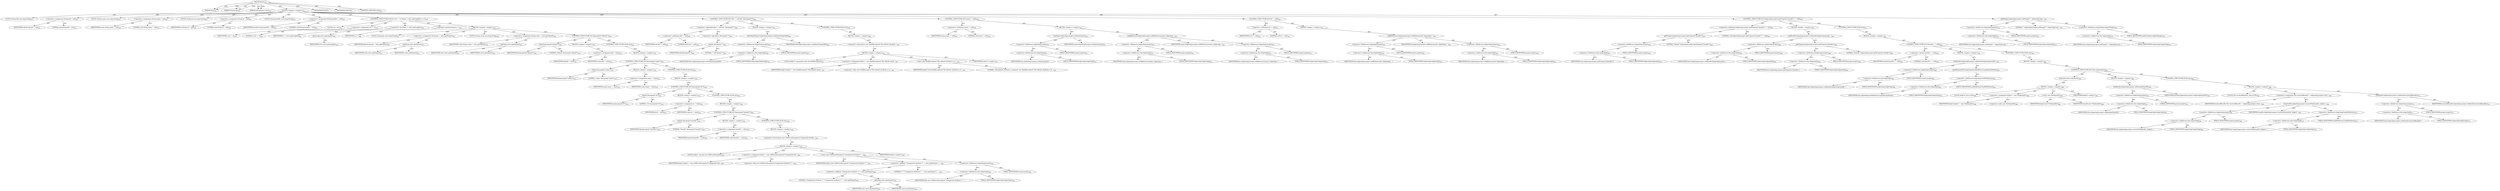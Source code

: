 digraph "init" {  
"111669149707" [label = <(METHOD,init)<SUB>420</SUB>> ]
"115964117042" [label = <(PARAM,this)<SUB>420</SUB>> ]
"115964117043" [label = <(PARAM,String tag)<SUB>420</SUB>> ]
"115964117044" [label = <(PARAM,AttributeList attrs)<SUB>420</SUB>> ]
"25769803822" [label = <(BLOCK,&lt;empty&gt;,&lt;empty&gt;)<SUB>420</SUB>> ]
"94489280537" [label = <(LOCAL,String def: java.lang.String)<SUB>421</SUB>> ]
"30064771282" [label = <(&lt;operator&gt;.assignment,String def = null)<SUB>421</SUB>> ]
"68719476936" [label = <(IDENTIFIER,def,String def = null)<SUB>421</SUB>> ]
"90194313238" [label = <(LITERAL,null,String def = null)<SUB>421</SUB>> ]
"94489280538" [label = <(LOCAL,String name: java.lang.String)<SUB>422</SUB>> ]
"30064771283" [label = <(&lt;operator&gt;.assignment,String name = null)<SUB>422</SUB>> ]
"68719476937" [label = <(IDENTIFIER,name,String name = null)<SUB>422</SUB>> ]
"90194313239" [label = <(LITERAL,null,String name = null)<SUB>422</SUB>> ]
"94489280539" [label = <(LOCAL,String id: java.lang.String)<SUB>423</SUB>> ]
"30064771284" [label = <(&lt;operator&gt;.assignment,String id = null)<SUB>423</SUB>> ]
"68719476938" [label = <(IDENTIFIER,id,String id = null)<SUB>423</SUB>> ]
"90194313240" [label = <(LITERAL,null,String id = null)<SUB>423</SUB>> ]
"94489280540" [label = <(LOCAL,String baseDir: java.lang.String)<SUB>424</SUB>> ]
"30064771285" [label = <(&lt;operator&gt;.assignment,String baseDir = null)<SUB>424</SUB>> ]
"68719476939" [label = <(IDENTIFIER,baseDir,String baseDir = null)<SUB>424</SUB>> ]
"90194313241" [label = <(LITERAL,null,String baseDir = null)<SUB>424</SUB>> ]
"47244640279" [label = <(CONTROL_STRUCTURE,FOR,for (int i = 0; Some(i &lt; attrs.getLength()); i++))<SUB>426</SUB>> ]
"94489280541" [label = <(LOCAL,int i: int)<SUB>426</SUB>> ]
"30064771286" [label = <(&lt;operator&gt;.assignment,int i = 0)<SUB>426</SUB>> ]
"68719476940" [label = <(IDENTIFIER,i,int i = 0)<SUB>426</SUB>> ]
"90194313242" [label = <(LITERAL,0,int i = 0)<SUB>426</SUB>> ]
"30064771287" [label = <(&lt;operator&gt;.lessThan,i &lt; attrs.getLength())<SUB>426</SUB>> ]
"68719476941" [label = <(IDENTIFIER,i,i &lt; attrs.getLength())<SUB>426</SUB>> ]
"30064771288" [label = <(getLength,attrs.getLength())<SUB>426</SUB>> ]
"68719476942" [label = <(IDENTIFIER,attrs,attrs.getLength())<SUB>426</SUB>> ]
"30064771289" [label = <(&lt;operator&gt;.postIncrement,i++)<SUB>426</SUB>> ]
"68719476943" [label = <(IDENTIFIER,i,i++)<SUB>426</SUB>> ]
"25769803823" [label = <(BLOCK,&lt;empty&gt;,&lt;empty&gt;)<SUB>426</SUB>> ]
"94489280542" [label = <(LOCAL,String key: java.lang.String)<SUB>427</SUB>> ]
"30064771290" [label = <(&lt;operator&gt;.assignment,String key = attrs.getName(i))<SUB>427</SUB>> ]
"68719476944" [label = <(IDENTIFIER,key,String key = attrs.getName(i))<SUB>427</SUB>> ]
"30064771291" [label = <(getName,attrs.getName(i))<SUB>427</SUB>> ]
"68719476945" [label = <(IDENTIFIER,attrs,attrs.getName(i))<SUB>427</SUB>> ]
"68719476946" [label = <(IDENTIFIER,i,attrs.getName(i))<SUB>427</SUB>> ]
"94489280543" [label = <(LOCAL,String value: java.lang.String)<SUB>428</SUB>> ]
"30064771292" [label = <(&lt;operator&gt;.assignment,String value = attrs.getValue(i))<SUB>428</SUB>> ]
"68719476947" [label = <(IDENTIFIER,value,String value = attrs.getValue(i))<SUB>428</SUB>> ]
"30064771293" [label = <(getValue,attrs.getValue(i))<SUB>428</SUB>> ]
"68719476948" [label = <(IDENTIFIER,attrs,attrs.getValue(i))<SUB>428</SUB>> ]
"68719476949" [label = <(IDENTIFIER,i,attrs.getValue(i))<SUB>428</SUB>> ]
"47244640280" [label = <(CONTROL_STRUCTURE,IF,if (key.equals(&quot;default&quot;)))<SUB>430</SUB>> ]
"30064771294" [label = <(equals,key.equals(&quot;default&quot;))<SUB>430</SUB>> ]
"68719476950" [label = <(IDENTIFIER,key,key.equals(&quot;default&quot;))<SUB>430</SUB>> ]
"90194313243" [label = <(LITERAL,&quot;default&quot;,key.equals(&quot;default&quot;))<SUB>430</SUB>> ]
"25769803824" [label = <(BLOCK,&lt;empty&gt;,&lt;empty&gt;)<SUB>430</SUB>> ]
"30064771295" [label = <(&lt;operator&gt;.assignment,def = value)<SUB>431</SUB>> ]
"68719476951" [label = <(IDENTIFIER,def,def = value)<SUB>431</SUB>> ]
"68719476952" [label = <(IDENTIFIER,value,def = value)<SUB>431</SUB>> ]
"47244640281" [label = <(CONTROL_STRUCTURE,ELSE,else)<SUB>432</SUB>> ]
"25769803825" [label = <(BLOCK,&lt;empty&gt;,&lt;empty&gt;)<SUB>432</SUB>> ]
"47244640282" [label = <(CONTROL_STRUCTURE,IF,if (key.equals(&quot;name&quot;)))<SUB>432</SUB>> ]
"30064771296" [label = <(equals,key.equals(&quot;name&quot;))<SUB>432</SUB>> ]
"68719476953" [label = <(IDENTIFIER,key,key.equals(&quot;name&quot;))<SUB>432</SUB>> ]
"90194313244" [label = <(LITERAL,&quot;name&quot;,key.equals(&quot;name&quot;))<SUB>432</SUB>> ]
"25769803826" [label = <(BLOCK,&lt;empty&gt;,&lt;empty&gt;)<SUB>432</SUB>> ]
"30064771297" [label = <(&lt;operator&gt;.assignment,name = value)<SUB>433</SUB>> ]
"68719476954" [label = <(IDENTIFIER,name,name = value)<SUB>433</SUB>> ]
"68719476955" [label = <(IDENTIFIER,value,name = value)<SUB>433</SUB>> ]
"47244640283" [label = <(CONTROL_STRUCTURE,ELSE,else)<SUB>434</SUB>> ]
"25769803827" [label = <(BLOCK,&lt;empty&gt;,&lt;empty&gt;)<SUB>434</SUB>> ]
"47244640284" [label = <(CONTROL_STRUCTURE,IF,if (key.equals(&quot;id&quot;)))<SUB>434</SUB>> ]
"30064771298" [label = <(equals,key.equals(&quot;id&quot;))<SUB>434</SUB>> ]
"68719476956" [label = <(IDENTIFIER,key,key.equals(&quot;id&quot;))<SUB>434</SUB>> ]
"90194313245" [label = <(LITERAL,&quot;id&quot;,key.equals(&quot;id&quot;))<SUB>434</SUB>> ]
"25769803828" [label = <(BLOCK,&lt;empty&gt;,&lt;empty&gt;)<SUB>434</SUB>> ]
"30064771299" [label = <(&lt;operator&gt;.assignment,id = value)<SUB>435</SUB>> ]
"68719476957" [label = <(IDENTIFIER,id,id = value)<SUB>435</SUB>> ]
"68719476958" [label = <(IDENTIFIER,value,id = value)<SUB>435</SUB>> ]
"47244640285" [label = <(CONTROL_STRUCTURE,ELSE,else)<SUB>436</SUB>> ]
"25769803829" [label = <(BLOCK,&lt;empty&gt;,&lt;empty&gt;)<SUB>436</SUB>> ]
"47244640286" [label = <(CONTROL_STRUCTURE,IF,if (key.equals(&quot;basedir&quot;)))<SUB>436</SUB>> ]
"30064771300" [label = <(equals,key.equals(&quot;basedir&quot;))<SUB>436</SUB>> ]
"68719476959" [label = <(IDENTIFIER,key,key.equals(&quot;basedir&quot;))<SUB>436</SUB>> ]
"90194313246" [label = <(LITERAL,&quot;basedir&quot;,key.equals(&quot;basedir&quot;))<SUB>436</SUB>> ]
"25769803830" [label = <(BLOCK,&lt;empty&gt;,&lt;empty&gt;)<SUB>436</SUB>> ]
"30064771301" [label = <(&lt;operator&gt;.assignment,baseDir = value)<SUB>437</SUB>> ]
"68719476960" [label = <(IDENTIFIER,baseDir,baseDir = value)<SUB>437</SUB>> ]
"68719476961" [label = <(IDENTIFIER,value,baseDir = value)<SUB>437</SUB>> ]
"47244640287" [label = <(CONTROL_STRUCTURE,ELSE,else)<SUB>438</SUB>> ]
"25769803831" [label = <(BLOCK,&lt;empty&gt;,&lt;empty&gt;)<SUB>438</SUB>> ]
"30064771302" [label = <(&lt;operator&gt;.throw,throw new SAXParseException(&quot;Unexpected attribu...)<SUB>439</SUB>> ]
"25769803832" [label = <(BLOCK,&lt;empty&gt;,&lt;empty&gt;)<SUB>439</SUB>> ]
"94489280544" [label = <(LOCAL,$obj12: org.xml.sax.SAXParseException)<SUB>439</SUB>> ]
"30064771303" [label = <(&lt;operator&gt;.assignment,$obj12 = new SAXParseException(&quot;Unexpected attr...)<SUB>439</SUB>> ]
"68719476962" [label = <(IDENTIFIER,$obj12,$obj12 = new SAXParseException(&quot;Unexpected attr...)<SUB>439</SUB>> ]
"30064771304" [label = <(&lt;operator&gt;.alloc,new SAXParseException(&quot;Unexpected attribute \&quot;&quot;...)<SUB>439</SUB>> ]
"30064771305" [label = <(&lt;init&gt;,new SAXParseException(&quot;Unexpected attribute \&quot;&quot;...)<SUB>439</SUB>> ]
"68719476963" [label = <(IDENTIFIER,$obj12,new SAXParseException(&quot;Unexpected attribute \&quot;&quot;...)<SUB>439</SUB>> ]
"30064771306" [label = <(&lt;operator&gt;.addition,&quot;Unexpected attribute \&quot;&quot; + attrs.getName(i) + ...)<SUB>439</SUB>> ]
"30064771307" [label = <(&lt;operator&gt;.addition,&quot;Unexpected attribute \&quot;&quot; + attrs.getName(i))<SUB>439</SUB>> ]
"90194313247" [label = <(LITERAL,&quot;Unexpected attribute \&quot;&quot;,&quot;Unexpected attribute \&quot;&quot; + attrs.getName(i))<SUB>439</SUB>> ]
"30064771308" [label = <(getName,attrs.getName(i))<SUB>439</SUB>> ]
"68719476964" [label = <(IDENTIFIER,attrs,attrs.getName(i))<SUB>439</SUB>> ]
"68719476965" [label = <(IDENTIFIER,i,attrs.getName(i))<SUB>439</SUB>> ]
"90194313248" [label = <(LITERAL,&quot;\&quot;&quot;,&quot;Unexpected attribute \&quot;&quot; + attrs.getName(i) + ...)<SUB>439</SUB>> ]
"30064771309" [label = <(&lt;operator&gt;.fieldAccess,helperImpl.locator)<SUB>440</SUB>> ]
"30064771310" [label = <(&lt;operator&gt;.fieldAccess,this.helperImpl)<SUB>440</SUB>> ]
"68719476966" [label = <(IDENTIFIER,this,new SAXParseException(&quot;Unexpected attribute \&quot;&quot;...)> ]
"55834574895" [label = <(FIELD_IDENTIFIER,helperImpl,helperImpl)<SUB>440</SUB>> ]
"55834574896" [label = <(FIELD_IDENTIFIER,locator,locator)<SUB>440</SUB>> ]
"68719476967" [label = <(IDENTIFIER,$obj12,&lt;empty&gt;)<SUB>439</SUB>> ]
"47244640288" [label = <(CONTROL_STRUCTURE,IF,if (def != null &amp;&amp; !def.equals(&quot;&quot;)))<SUB>444</SUB>> ]
"30064771311" [label = <(&lt;operator&gt;.logicalAnd,def != null &amp;&amp; !def.equals(&quot;&quot;))<SUB>444</SUB>> ]
"30064771312" [label = <(&lt;operator&gt;.notEquals,def != null)<SUB>444</SUB>> ]
"68719476968" [label = <(IDENTIFIER,def,def != null)<SUB>444</SUB>> ]
"90194313249" [label = <(LITERAL,null,def != null)<SUB>444</SUB>> ]
"30064771313" [label = <(&lt;operator&gt;.logicalNot,!def.equals(&quot;&quot;))<SUB>444</SUB>> ]
"30064771314" [label = <(equals,def.equals(&quot;&quot;))<SUB>444</SUB>> ]
"68719476969" [label = <(IDENTIFIER,def,def.equals(&quot;&quot;))<SUB>444</SUB>> ]
"90194313250" [label = <(LITERAL,&quot;&quot;,def.equals(&quot;&quot;))<SUB>444</SUB>> ]
"25769803833" [label = <(BLOCK,&lt;empty&gt;,&lt;empty&gt;)<SUB>444</SUB>> ]
"30064771315" [label = <(setDefaultTarget,helperImpl.project.setDefaultTarget(def))<SUB>445</SUB>> ]
"30064771316" [label = <(&lt;operator&gt;.fieldAccess,helperImpl.project)<SUB>445</SUB>> ]
"30064771317" [label = <(&lt;operator&gt;.fieldAccess,this.helperImpl)<SUB>445</SUB>> ]
"68719476970" [label = <(IDENTIFIER,this,helperImpl.project.setDefaultTarget(def))> ]
"55834574897" [label = <(FIELD_IDENTIFIER,helperImpl,helperImpl)<SUB>445</SUB>> ]
"55834574898" [label = <(FIELD_IDENTIFIER,project,project)<SUB>445</SUB>> ]
"68719476971" [label = <(IDENTIFIER,def,helperImpl.project.setDefaultTarget(def))<SUB>445</SUB>> ]
"47244640289" [label = <(CONTROL_STRUCTURE,ELSE,else)<SUB>446</SUB>> ]
"25769803834" [label = <(BLOCK,&lt;empty&gt;,&lt;empty&gt;)<SUB>446</SUB>> ]
"30064771318" [label = <(&lt;operator&gt;.throw,throw new BuildException(&quot;The default attribute...)<SUB>447</SUB>> ]
"25769803835" [label = <(BLOCK,&lt;empty&gt;,&lt;empty&gt;)<SUB>447</SUB>> ]
"94489280545" [label = <(LOCAL,$obj13: org.apache.tools.ant.BuildException)<SUB>447</SUB>> ]
"30064771319" [label = <(&lt;operator&gt;.assignment,$obj13 = new BuildException(&quot;The default attrib...)<SUB>447</SUB>> ]
"68719476972" [label = <(IDENTIFIER,$obj13,$obj13 = new BuildException(&quot;The default attrib...)<SUB>447</SUB>> ]
"30064771320" [label = <(&lt;operator&gt;.alloc,new BuildException(&quot;The default attribute is re...)<SUB>447</SUB>> ]
"30064771321" [label = <(&lt;init&gt;,new BuildException(&quot;The default attribute is re...)<SUB>447</SUB>> ]
"68719476973" [label = <(IDENTIFIER,$obj13,new BuildException(&quot;The default attribute is re...)<SUB>447</SUB>> ]
"90194313251" [label = <(LITERAL,&quot;The default attribute is required&quot;,new BuildException(&quot;The default attribute is re...)<SUB>447</SUB>> ]
"68719476974" [label = <(IDENTIFIER,$obj13,&lt;empty&gt;)<SUB>447</SUB>> ]
"47244640290" [label = <(CONTROL_STRUCTURE,IF,if (name != null))<SUB>450</SUB>> ]
"30064771322" [label = <(&lt;operator&gt;.notEquals,name != null)<SUB>450</SUB>> ]
"68719476975" [label = <(IDENTIFIER,name,name != null)<SUB>450</SUB>> ]
"90194313252" [label = <(LITERAL,null,name != null)<SUB>450</SUB>> ]
"25769803836" [label = <(BLOCK,&lt;empty&gt;,&lt;empty&gt;)<SUB>450</SUB>> ]
"30064771323" [label = <(setName,helperImpl.project.setName(name))<SUB>451</SUB>> ]
"30064771324" [label = <(&lt;operator&gt;.fieldAccess,helperImpl.project)<SUB>451</SUB>> ]
"30064771325" [label = <(&lt;operator&gt;.fieldAccess,this.helperImpl)<SUB>451</SUB>> ]
"68719476976" [label = <(IDENTIFIER,this,helperImpl.project.setName(name))> ]
"55834574899" [label = <(FIELD_IDENTIFIER,helperImpl,helperImpl)<SUB>451</SUB>> ]
"55834574900" [label = <(FIELD_IDENTIFIER,project,project)<SUB>451</SUB>> ]
"68719476977" [label = <(IDENTIFIER,name,helperImpl.project.setName(name))<SUB>451</SUB>> ]
"30064771326" [label = <(addReference,helperImpl.project.addReference(name, helperImp...)<SUB>452</SUB>> ]
"30064771327" [label = <(&lt;operator&gt;.fieldAccess,helperImpl.project)<SUB>452</SUB>> ]
"30064771328" [label = <(&lt;operator&gt;.fieldAccess,this.helperImpl)<SUB>452</SUB>> ]
"68719476978" [label = <(IDENTIFIER,this,helperImpl.project.addReference(name, helperImp...)> ]
"55834574901" [label = <(FIELD_IDENTIFIER,helperImpl,helperImpl)<SUB>452</SUB>> ]
"55834574902" [label = <(FIELD_IDENTIFIER,project,project)<SUB>452</SUB>> ]
"68719476979" [label = <(IDENTIFIER,name,helperImpl.project.addReference(name, helperImp...)<SUB>452</SUB>> ]
"30064771329" [label = <(&lt;operator&gt;.fieldAccess,helperImpl.project)<SUB>452</SUB>> ]
"30064771330" [label = <(&lt;operator&gt;.fieldAccess,this.helperImpl)<SUB>452</SUB>> ]
"68719476980" [label = <(IDENTIFIER,this,helperImpl.project.addReference(name, helperImp...)> ]
"55834574903" [label = <(FIELD_IDENTIFIER,helperImpl,helperImpl)<SUB>452</SUB>> ]
"55834574904" [label = <(FIELD_IDENTIFIER,project,project)<SUB>452</SUB>> ]
"47244640291" [label = <(CONTROL_STRUCTURE,IF,if (id != null))<SUB>455</SUB>> ]
"30064771331" [label = <(&lt;operator&gt;.notEquals,id != null)<SUB>455</SUB>> ]
"68719476981" [label = <(IDENTIFIER,id,id != null)<SUB>455</SUB>> ]
"90194313253" [label = <(LITERAL,null,id != null)<SUB>455</SUB>> ]
"25769803837" [label = <(BLOCK,&lt;empty&gt;,&lt;empty&gt;)<SUB>455</SUB>> ]
"30064771332" [label = <(addReference,helperImpl.project.addReference(id, helperImpl....)<SUB>456</SUB>> ]
"30064771333" [label = <(&lt;operator&gt;.fieldAccess,helperImpl.project)<SUB>456</SUB>> ]
"30064771334" [label = <(&lt;operator&gt;.fieldAccess,this.helperImpl)<SUB>456</SUB>> ]
"68719476982" [label = <(IDENTIFIER,this,helperImpl.project.addReference(id, helperImpl....)> ]
"55834574905" [label = <(FIELD_IDENTIFIER,helperImpl,helperImpl)<SUB>456</SUB>> ]
"55834574906" [label = <(FIELD_IDENTIFIER,project,project)<SUB>456</SUB>> ]
"68719476983" [label = <(IDENTIFIER,id,helperImpl.project.addReference(id, helperImpl....)<SUB>456</SUB>> ]
"30064771335" [label = <(&lt;operator&gt;.fieldAccess,helperImpl.project)<SUB>456</SUB>> ]
"30064771336" [label = <(&lt;operator&gt;.fieldAccess,this.helperImpl)<SUB>456</SUB>> ]
"68719476984" [label = <(IDENTIFIER,this,helperImpl.project.addReference(id, helperImpl....)> ]
"55834574907" [label = <(FIELD_IDENTIFIER,helperImpl,helperImpl)<SUB>456</SUB>> ]
"55834574908" [label = <(FIELD_IDENTIFIER,project,project)<SUB>456</SUB>> ]
"47244640292" [label = <(CONTROL_STRUCTURE,IF,if (helperImpl.project.getProperty(&quot;basedir&quot;) != null))<SUB>459</SUB>> ]
"30064771337" [label = <(&lt;operator&gt;.notEquals,helperImpl.project.getProperty(&quot;basedir&quot;) != null)<SUB>459</SUB>> ]
"30064771338" [label = <(getProperty,helperImpl.project.getProperty(&quot;basedir&quot;))<SUB>459</SUB>> ]
"30064771339" [label = <(&lt;operator&gt;.fieldAccess,helperImpl.project)<SUB>459</SUB>> ]
"30064771340" [label = <(&lt;operator&gt;.fieldAccess,this.helperImpl)<SUB>459</SUB>> ]
"68719476985" [label = <(IDENTIFIER,this,helperImpl.project.getProperty(&quot;basedir&quot;))> ]
"55834574909" [label = <(FIELD_IDENTIFIER,helperImpl,helperImpl)<SUB>459</SUB>> ]
"55834574910" [label = <(FIELD_IDENTIFIER,project,project)<SUB>459</SUB>> ]
"90194313254" [label = <(LITERAL,&quot;basedir&quot;,helperImpl.project.getProperty(&quot;basedir&quot;))<SUB>459</SUB>> ]
"90194313255" [label = <(LITERAL,null,helperImpl.project.getProperty(&quot;basedir&quot;) != null)<SUB>459</SUB>> ]
"25769803838" [label = <(BLOCK,&lt;empty&gt;,&lt;empty&gt;)<SUB>459</SUB>> ]
"30064771341" [label = <(setBasedir,helperImpl.project.setBasedir(helperImpl.projec...)<SUB>460</SUB>> ]
"30064771342" [label = <(&lt;operator&gt;.fieldAccess,helperImpl.project)<SUB>460</SUB>> ]
"30064771343" [label = <(&lt;operator&gt;.fieldAccess,this.helperImpl)<SUB>460</SUB>> ]
"68719476986" [label = <(IDENTIFIER,this,helperImpl.project.setBasedir(helperImpl.projec...)> ]
"55834574911" [label = <(FIELD_IDENTIFIER,helperImpl,helperImpl)<SUB>460</SUB>> ]
"55834574912" [label = <(FIELD_IDENTIFIER,project,project)<SUB>460</SUB>> ]
"30064771344" [label = <(getProperty,helperImpl.project.getProperty(&quot;basedir&quot;))<SUB>460</SUB>> ]
"30064771345" [label = <(&lt;operator&gt;.fieldAccess,helperImpl.project)<SUB>460</SUB>> ]
"30064771346" [label = <(&lt;operator&gt;.fieldAccess,this.helperImpl)<SUB>460</SUB>> ]
"68719476987" [label = <(IDENTIFIER,this,helperImpl.project.getProperty(&quot;basedir&quot;))> ]
"55834574913" [label = <(FIELD_IDENTIFIER,helperImpl,helperImpl)<SUB>460</SUB>> ]
"55834574914" [label = <(FIELD_IDENTIFIER,project,project)<SUB>460</SUB>> ]
"90194313256" [label = <(LITERAL,&quot;basedir&quot;,helperImpl.project.getProperty(&quot;basedir&quot;))<SUB>460</SUB>> ]
"47244640293" [label = <(CONTROL_STRUCTURE,ELSE,else)<SUB>461</SUB>> ]
"25769803839" [label = <(BLOCK,&lt;empty&gt;,&lt;empty&gt;)<SUB>461</SUB>> ]
"47244640294" [label = <(CONTROL_STRUCTURE,IF,if (baseDir == null))<SUB>462</SUB>> ]
"30064771347" [label = <(&lt;operator&gt;.equals,baseDir == null)<SUB>462</SUB>> ]
"68719476988" [label = <(IDENTIFIER,baseDir,baseDir == null)<SUB>462</SUB>> ]
"90194313257" [label = <(LITERAL,null,baseDir == null)<SUB>462</SUB>> ]
"25769803840" [label = <(BLOCK,&lt;empty&gt;,&lt;empty&gt;)<SUB>462</SUB>> ]
"30064771348" [label = <(setBasedir,helperImpl.project.setBasedir(helperImpl.buildF...)<SUB>463</SUB>> ]
"30064771349" [label = <(&lt;operator&gt;.fieldAccess,helperImpl.project)<SUB>463</SUB>> ]
"30064771350" [label = <(&lt;operator&gt;.fieldAccess,this.helperImpl)<SUB>463</SUB>> ]
"68719476989" [label = <(IDENTIFIER,this,helperImpl.project.setBasedir(helperImpl.buildF...)> ]
"55834574915" [label = <(FIELD_IDENTIFIER,helperImpl,helperImpl)<SUB>463</SUB>> ]
"55834574916" [label = <(FIELD_IDENTIFIER,project,project)<SUB>463</SUB>> ]
"30064771351" [label = <(getAbsolutePath,helperImpl.buildFileParent.getAbsolutePath())<SUB>463</SUB>> ]
"30064771352" [label = <(&lt;operator&gt;.fieldAccess,helperImpl.buildFileParent)<SUB>463</SUB>> ]
"30064771353" [label = <(&lt;operator&gt;.fieldAccess,this.helperImpl)<SUB>463</SUB>> ]
"68719476990" [label = <(IDENTIFIER,this,helperImpl.buildFileParent.getAbsolutePath())> ]
"55834574917" [label = <(FIELD_IDENTIFIER,helperImpl,helperImpl)<SUB>463</SUB>> ]
"55834574918" [label = <(FIELD_IDENTIFIER,buildFileParent,buildFileParent)<SUB>463</SUB>> ]
"47244640295" [label = <(CONTROL_STRUCTURE,ELSE,else)<SUB>464</SUB>> ]
"25769803841" [label = <(BLOCK,&lt;empty&gt;,&lt;empty&gt;)<SUB>464</SUB>> ]
"47244640296" [label = <(CONTROL_STRUCTURE,IF,if (this.isAbsolute()))<SUB>466</SUB>> ]
"30064771354" [label = <(isAbsolute,this.isAbsolute())<SUB>466</SUB>> ]
"25769803842" [label = <(BLOCK,&lt;empty&gt;,&lt;empty&gt;)<SUB>466</SUB>> ]
"94489280546" [label = <(LOCAL,$obj14: java.io.File)<SUB>466</SUB>> ]
"30064771355" [label = <(&lt;operator&gt;.assignment,$obj14 = new File(baseDir))<SUB>466</SUB>> ]
"68719476991" [label = <(IDENTIFIER,$obj14,$obj14 = new File(baseDir))<SUB>466</SUB>> ]
"30064771356" [label = <(&lt;operator&gt;.alloc,new File(baseDir))<SUB>466</SUB>> ]
"30064771357" [label = <(&lt;init&gt;,new File(baseDir))<SUB>466</SUB>> ]
"68719476992" [label = <(IDENTIFIER,$obj14,new File(baseDir))<SUB>466</SUB>> ]
"68719476993" [label = <(IDENTIFIER,baseDir,new File(baseDir))<SUB>466</SUB>> ]
"68719476994" [label = <(IDENTIFIER,$obj14,&lt;empty&gt;)<SUB>466</SUB>> ]
"25769803843" [label = <(BLOCK,&lt;empty&gt;,&lt;empty&gt;)<SUB>466</SUB>> ]
"30064771358" [label = <(setBasedir,helperImpl.project.setBasedir(baseDir))<SUB>467</SUB>> ]
"30064771359" [label = <(&lt;operator&gt;.fieldAccess,helperImpl.project)<SUB>467</SUB>> ]
"30064771360" [label = <(&lt;operator&gt;.fieldAccess,this.helperImpl)<SUB>467</SUB>> ]
"68719476995" [label = <(IDENTIFIER,this,helperImpl.project.setBasedir(baseDir))> ]
"55834574919" [label = <(FIELD_IDENTIFIER,helperImpl,helperImpl)<SUB>467</SUB>> ]
"55834574920" [label = <(FIELD_IDENTIFIER,project,project)<SUB>467</SUB>> ]
"68719476996" [label = <(IDENTIFIER,baseDir,helperImpl.project.setBasedir(baseDir))<SUB>467</SUB>> ]
"47244640297" [label = <(CONTROL_STRUCTURE,ELSE,else)<SUB>468</SUB>> ]
"25769803844" [label = <(BLOCK,&lt;empty&gt;,&lt;empty&gt;)<SUB>468</SUB>> ]
"94489280547" [label = <(LOCAL,File resolvedBaseDir: java.io.File)<SUB>469</SUB>> ]
"30064771361" [label = <(&lt;operator&gt;.assignment,File resolvedBaseDir = helperImpl.project.resol...)<SUB>469</SUB>> ]
"68719476997" [label = <(IDENTIFIER,resolvedBaseDir,File resolvedBaseDir = helperImpl.project.resol...)<SUB>469</SUB>> ]
"30064771362" [label = <(resolveFile,helperImpl.project.resolveFile(baseDir, helperI...)<SUB>469</SUB>> ]
"30064771363" [label = <(&lt;operator&gt;.fieldAccess,helperImpl.project)<SUB>469</SUB>> ]
"30064771364" [label = <(&lt;operator&gt;.fieldAccess,this.helperImpl)<SUB>469</SUB>> ]
"68719476998" [label = <(IDENTIFIER,this,helperImpl.project.resolveFile(baseDir, helperI...)> ]
"55834574921" [label = <(FIELD_IDENTIFIER,helperImpl,helperImpl)<SUB>469</SUB>> ]
"55834574922" [label = <(FIELD_IDENTIFIER,project,project)<SUB>469</SUB>> ]
"68719476999" [label = <(IDENTIFIER,baseDir,helperImpl.project.resolveFile(baseDir, helperI...)<SUB>469</SUB>> ]
"30064771365" [label = <(&lt;operator&gt;.fieldAccess,helperImpl.buildFileParent)<SUB>470</SUB>> ]
"30064771366" [label = <(&lt;operator&gt;.fieldAccess,this.helperImpl)<SUB>470</SUB>> ]
"68719477000" [label = <(IDENTIFIER,this,helperImpl.project.resolveFile(baseDir, helperI...)> ]
"55834574923" [label = <(FIELD_IDENTIFIER,helperImpl,helperImpl)<SUB>470</SUB>> ]
"55834574924" [label = <(FIELD_IDENTIFIER,buildFileParent,buildFileParent)<SUB>470</SUB>> ]
"30064771367" [label = <(setBaseDir,helperImpl.project.setBaseDir(resolvedBaseDir))<SUB>471</SUB>> ]
"30064771368" [label = <(&lt;operator&gt;.fieldAccess,helperImpl.project)<SUB>471</SUB>> ]
"30064771369" [label = <(&lt;operator&gt;.fieldAccess,this.helperImpl)<SUB>471</SUB>> ]
"68719477001" [label = <(IDENTIFIER,this,helperImpl.project.setBaseDir(resolvedBaseDir))> ]
"55834574925" [label = <(FIELD_IDENTIFIER,helperImpl,helperImpl)<SUB>471</SUB>> ]
"55834574926" [label = <(FIELD_IDENTIFIER,project,project)<SUB>471</SUB>> ]
"68719477002" [label = <(IDENTIFIER,resolvedBaseDir,helperImpl.project.setBaseDir(resolvedBaseDir))<SUB>471</SUB>> ]
"30064771370" [label = <(addTarget,helperImpl.project.addTarget(&quot;&quot;, helperImpl.imp...)<SUB>476</SUB>> ]
"30064771371" [label = <(&lt;operator&gt;.fieldAccess,helperImpl.project)<SUB>476</SUB>> ]
"30064771372" [label = <(&lt;operator&gt;.fieldAccess,this.helperImpl)<SUB>476</SUB>> ]
"68719477003" [label = <(IDENTIFIER,this,helperImpl.project.addTarget(&quot;&quot;, helperImpl.imp...)> ]
"55834574927" [label = <(FIELD_IDENTIFIER,helperImpl,helperImpl)<SUB>476</SUB>> ]
"55834574928" [label = <(FIELD_IDENTIFIER,project,project)<SUB>476</SUB>> ]
"90194313258" [label = <(LITERAL,&quot;&quot;,helperImpl.project.addTarget(&quot;&quot;, helperImpl.imp...)<SUB>476</SUB>> ]
"30064771373" [label = <(&lt;operator&gt;.fieldAccess,helperImpl.implicitTarget)<SUB>476</SUB>> ]
"30064771374" [label = <(&lt;operator&gt;.fieldAccess,this.helperImpl)<SUB>476</SUB>> ]
"68719477004" [label = <(IDENTIFIER,this,helperImpl.project.addTarget(&quot;&quot;, helperImpl.imp...)> ]
"55834574929" [label = <(FIELD_IDENTIFIER,helperImpl,helperImpl)<SUB>476</SUB>> ]
"55834574930" [label = <(FIELD_IDENTIFIER,implicitTarget,implicitTarget)<SUB>476</SUB>> ]
"133143986207" [label = <(MODIFIER,PUBLIC)> ]
"133143986208" [label = <(MODIFIER,VIRTUAL)> ]
"128849018891" [label = <(METHOD_RETURN,void)<SUB>420</SUB>> ]
  "111669149707" -> "115964117042"  [ label = "AST: "] 
  "111669149707" -> "115964117043"  [ label = "AST: "] 
  "111669149707" -> "115964117044"  [ label = "AST: "] 
  "111669149707" -> "25769803822"  [ label = "AST: "] 
  "111669149707" -> "133143986207"  [ label = "AST: "] 
  "111669149707" -> "133143986208"  [ label = "AST: "] 
  "111669149707" -> "128849018891"  [ label = "AST: "] 
  "25769803822" -> "94489280537"  [ label = "AST: "] 
  "25769803822" -> "30064771282"  [ label = "AST: "] 
  "25769803822" -> "94489280538"  [ label = "AST: "] 
  "25769803822" -> "30064771283"  [ label = "AST: "] 
  "25769803822" -> "94489280539"  [ label = "AST: "] 
  "25769803822" -> "30064771284"  [ label = "AST: "] 
  "25769803822" -> "94489280540"  [ label = "AST: "] 
  "25769803822" -> "30064771285"  [ label = "AST: "] 
  "25769803822" -> "47244640279"  [ label = "AST: "] 
  "25769803822" -> "47244640288"  [ label = "AST: "] 
  "25769803822" -> "47244640290"  [ label = "AST: "] 
  "25769803822" -> "47244640291"  [ label = "AST: "] 
  "25769803822" -> "47244640292"  [ label = "AST: "] 
  "25769803822" -> "30064771370"  [ label = "AST: "] 
  "30064771282" -> "68719476936"  [ label = "AST: "] 
  "30064771282" -> "90194313238"  [ label = "AST: "] 
  "30064771283" -> "68719476937"  [ label = "AST: "] 
  "30064771283" -> "90194313239"  [ label = "AST: "] 
  "30064771284" -> "68719476938"  [ label = "AST: "] 
  "30064771284" -> "90194313240"  [ label = "AST: "] 
  "30064771285" -> "68719476939"  [ label = "AST: "] 
  "30064771285" -> "90194313241"  [ label = "AST: "] 
  "47244640279" -> "94489280541"  [ label = "AST: "] 
  "47244640279" -> "30064771286"  [ label = "AST: "] 
  "47244640279" -> "30064771287"  [ label = "AST: "] 
  "47244640279" -> "30064771289"  [ label = "AST: "] 
  "47244640279" -> "25769803823"  [ label = "AST: "] 
  "30064771286" -> "68719476940"  [ label = "AST: "] 
  "30064771286" -> "90194313242"  [ label = "AST: "] 
  "30064771287" -> "68719476941"  [ label = "AST: "] 
  "30064771287" -> "30064771288"  [ label = "AST: "] 
  "30064771288" -> "68719476942"  [ label = "AST: "] 
  "30064771289" -> "68719476943"  [ label = "AST: "] 
  "25769803823" -> "94489280542"  [ label = "AST: "] 
  "25769803823" -> "30064771290"  [ label = "AST: "] 
  "25769803823" -> "94489280543"  [ label = "AST: "] 
  "25769803823" -> "30064771292"  [ label = "AST: "] 
  "25769803823" -> "47244640280"  [ label = "AST: "] 
  "30064771290" -> "68719476944"  [ label = "AST: "] 
  "30064771290" -> "30064771291"  [ label = "AST: "] 
  "30064771291" -> "68719476945"  [ label = "AST: "] 
  "30064771291" -> "68719476946"  [ label = "AST: "] 
  "30064771292" -> "68719476947"  [ label = "AST: "] 
  "30064771292" -> "30064771293"  [ label = "AST: "] 
  "30064771293" -> "68719476948"  [ label = "AST: "] 
  "30064771293" -> "68719476949"  [ label = "AST: "] 
  "47244640280" -> "30064771294"  [ label = "AST: "] 
  "47244640280" -> "25769803824"  [ label = "AST: "] 
  "47244640280" -> "47244640281"  [ label = "AST: "] 
  "30064771294" -> "68719476950"  [ label = "AST: "] 
  "30064771294" -> "90194313243"  [ label = "AST: "] 
  "25769803824" -> "30064771295"  [ label = "AST: "] 
  "30064771295" -> "68719476951"  [ label = "AST: "] 
  "30064771295" -> "68719476952"  [ label = "AST: "] 
  "47244640281" -> "25769803825"  [ label = "AST: "] 
  "25769803825" -> "47244640282"  [ label = "AST: "] 
  "47244640282" -> "30064771296"  [ label = "AST: "] 
  "47244640282" -> "25769803826"  [ label = "AST: "] 
  "47244640282" -> "47244640283"  [ label = "AST: "] 
  "30064771296" -> "68719476953"  [ label = "AST: "] 
  "30064771296" -> "90194313244"  [ label = "AST: "] 
  "25769803826" -> "30064771297"  [ label = "AST: "] 
  "30064771297" -> "68719476954"  [ label = "AST: "] 
  "30064771297" -> "68719476955"  [ label = "AST: "] 
  "47244640283" -> "25769803827"  [ label = "AST: "] 
  "25769803827" -> "47244640284"  [ label = "AST: "] 
  "47244640284" -> "30064771298"  [ label = "AST: "] 
  "47244640284" -> "25769803828"  [ label = "AST: "] 
  "47244640284" -> "47244640285"  [ label = "AST: "] 
  "30064771298" -> "68719476956"  [ label = "AST: "] 
  "30064771298" -> "90194313245"  [ label = "AST: "] 
  "25769803828" -> "30064771299"  [ label = "AST: "] 
  "30064771299" -> "68719476957"  [ label = "AST: "] 
  "30064771299" -> "68719476958"  [ label = "AST: "] 
  "47244640285" -> "25769803829"  [ label = "AST: "] 
  "25769803829" -> "47244640286"  [ label = "AST: "] 
  "47244640286" -> "30064771300"  [ label = "AST: "] 
  "47244640286" -> "25769803830"  [ label = "AST: "] 
  "47244640286" -> "47244640287"  [ label = "AST: "] 
  "30064771300" -> "68719476959"  [ label = "AST: "] 
  "30064771300" -> "90194313246"  [ label = "AST: "] 
  "25769803830" -> "30064771301"  [ label = "AST: "] 
  "30064771301" -> "68719476960"  [ label = "AST: "] 
  "30064771301" -> "68719476961"  [ label = "AST: "] 
  "47244640287" -> "25769803831"  [ label = "AST: "] 
  "25769803831" -> "30064771302"  [ label = "AST: "] 
  "30064771302" -> "25769803832"  [ label = "AST: "] 
  "25769803832" -> "94489280544"  [ label = "AST: "] 
  "25769803832" -> "30064771303"  [ label = "AST: "] 
  "25769803832" -> "30064771305"  [ label = "AST: "] 
  "25769803832" -> "68719476967"  [ label = "AST: "] 
  "30064771303" -> "68719476962"  [ label = "AST: "] 
  "30064771303" -> "30064771304"  [ label = "AST: "] 
  "30064771305" -> "68719476963"  [ label = "AST: "] 
  "30064771305" -> "30064771306"  [ label = "AST: "] 
  "30064771305" -> "30064771309"  [ label = "AST: "] 
  "30064771306" -> "30064771307"  [ label = "AST: "] 
  "30064771306" -> "90194313248"  [ label = "AST: "] 
  "30064771307" -> "90194313247"  [ label = "AST: "] 
  "30064771307" -> "30064771308"  [ label = "AST: "] 
  "30064771308" -> "68719476964"  [ label = "AST: "] 
  "30064771308" -> "68719476965"  [ label = "AST: "] 
  "30064771309" -> "30064771310"  [ label = "AST: "] 
  "30064771309" -> "55834574896"  [ label = "AST: "] 
  "30064771310" -> "68719476966"  [ label = "AST: "] 
  "30064771310" -> "55834574895"  [ label = "AST: "] 
  "47244640288" -> "30064771311"  [ label = "AST: "] 
  "47244640288" -> "25769803833"  [ label = "AST: "] 
  "47244640288" -> "47244640289"  [ label = "AST: "] 
  "30064771311" -> "30064771312"  [ label = "AST: "] 
  "30064771311" -> "30064771313"  [ label = "AST: "] 
  "30064771312" -> "68719476968"  [ label = "AST: "] 
  "30064771312" -> "90194313249"  [ label = "AST: "] 
  "30064771313" -> "30064771314"  [ label = "AST: "] 
  "30064771314" -> "68719476969"  [ label = "AST: "] 
  "30064771314" -> "90194313250"  [ label = "AST: "] 
  "25769803833" -> "30064771315"  [ label = "AST: "] 
  "30064771315" -> "30064771316"  [ label = "AST: "] 
  "30064771315" -> "68719476971"  [ label = "AST: "] 
  "30064771316" -> "30064771317"  [ label = "AST: "] 
  "30064771316" -> "55834574898"  [ label = "AST: "] 
  "30064771317" -> "68719476970"  [ label = "AST: "] 
  "30064771317" -> "55834574897"  [ label = "AST: "] 
  "47244640289" -> "25769803834"  [ label = "AST: "] 
  "25769803834" -> "30064771318"  [ label = "AST: "] 
  "30064771318" -> "25769803835"  [ label = "AST: "] 
  "25769803835" -> "94489280545"  [ label = "AST: "] 
  "25769803835" -> "30064771319"  [ label = "AST: "] 
  "25769803835" -> "30064771321"  [ label = "AST: "] 
  "25769803835" -> "68719476974"  [ label = "AST: "] 
  "30064771319" -> "68719476972"  [ label = "AST: "] 
  "30064771319" -> "30064771320"  [ label = "AST: "] 
  "30064771321" -> "68719476973"  [ label = "AST: "] 
  "30064771321" -> "90194313251"  [ label = "AST: "] 
  "47244640290" -> "30064771322"  [ label = "AST: "] 
  "47244640290" -> "25769803836"  [ label = "AST: "] 
  "30064771322" -> "68719476975"  [ label = "AST: "] 
  "30064771322" -> "90194313252"  [ label = "AST: "] 
  "25769803836" -> "30064771323"  [ label = "AST: "] 
  "25769803836" -> "30064771326"  [ label = "AST: "] 
  "30064771323" -> "30064771324"  [ label = "AST: "] 
  "30064771323" -> "68719476977"  [ label = "AST: "] 
  "30064771324" -> "30064771325"  [ label = "AST: "] 
  "30064771324" -> "55834574900"  [ label = "AST: "] 
  "30064771325" -> "68719476976"  [ label = "AST: "] 
  "30064771325" -> "55834574899"  [ label = "AST: "] 
  "30064771326" -> "30064771327"  [ label = "AST: "] 
  "30064771326" -> "68719476979"  [ label = "AST: "] 
  "30064771326" -> "30064771329"  [ label = "AST: "] 
  "30064771327" -> "30064771328"  [ label = "AST: "] 
  "30064771327" -> "55834574902"  [ label = "AST: "] 
  "30064771328" -> "68719476978"  [ label = "AST: "] 
  "30064771328" -> "55834574901"  [ label = "AST: "] 
  "30064771329" -> "30064771330"  [ label = "AST: "] 
  "30064771329" -> "55834574904"  [ label = "AST: "] 
  "30064771330" -> "68719476980"  [ label = "AST: "] 
  "30064771330" -> "55834574903"  [ label = "AST: "] 
  "47244640291" -> "30064771331"  [ label = "AST: "] 
  "47244640291" -> "25769803837"  [ label = "AST: "] 
  "30064771331" -> "68719476981"  [ label = "AST: "] 
  "30064771331" -> "90194313253"  [ label = "AST: "] 
  "25769803837" -> "30064771332"  [ label = "AST: "] 
  "30064771332" -> "30064771333"  [ label = "AST: "] 
  "30064771332" -> "68719476983"  [ label = "AST: "] 
  "30064771332" -> "30064771335"  [ label = "AST: "] 
  "30064771333" -> "30064771334"  [ label = "AST: "] 
  "30064771333" -> "55834574906"  [ label = "AST: "] 
  "30064771334" -> "68719476982"  [ label = "AST: "] 
  "30064771334" -> "55834574905"  [ label = "AST: "] 
  "30064771335" -> "30064771336"  [ label = "AST: "] 
  "30064771335" -> "55834574908"  [ label = "AST: "] 
  "30064771336" -> "68719476984"  [ label = "AST: "] 
  "30064771336" -> "55834574907"  [ label = "AST: "] 
  "47244640292" -> "30064771337"  [ label = "AST: "] 
  "47244640292" -> "25769803838"  [ label = "AST: "] 
  "47244640292" -> "47244640293"  [ label = "AST: "] 
  "30064771337" -> "30064771338"  [ label = "AST: "] 
  "30064771337" -> "90194313255"  [ label = "AST: "] 
  "30064771338" -> "30064771339"  [ label = "AST: "] 
  "30064771338" -> "90194313254"  [ label = "AST: "] 
  "30064771339" -> "30064771340"  [ label = "AST: "] 
  "30064771339" -> "55834574910"  [ label = "AST: "] 
  "30064771340" -> "68719476985"  [ label = "AST: "] 
  "30064771340" -> "55834574909"  [ label = "AST: "] 
  "25769803838" -> "30064771341"  [ label = "AST: "] 
  "30064771341" -> "30064771342"  [ label = "AST: "] 
  "30064771341" -> "30064771344"  [ label = "AST: "] 
  "30064771342" -> "30064771343"  [ label = "AST: "] 
  "30064771342" -> "55834574912"  [ label = "AST: "] 
  "30064771343" -> "68719476986"  [ label = "AST: "] 
  "30064771343" -> "55834574911"  [ label = "AST: "] 
  "30064771344" -> "30064771345"  [ label = "AST: "] 
  "30064771344" -> "90194313256"  [ label = "AST: "] 
  "30064771345" -> "30064771346"  [ label = "AST: "] 
  "30064771345" -> "55834574914"  [ label = "AST: "] 
  "30064771346" -> "68719476987"  [ label = "AST: "] 
  "30064771346" -> "55834574913"  [ label = "AST: "] 
  "47244640293" -> "25769803839"  [ label = "AST: "] 
  "25769803839" -> "47244640294"  [ label = "AST: "] 
  "47244640294" -> "30064771347"  [ label = "AST: "] 
  "47244640294" -> "25769803840"  [ label = "AST: "] 
  "47244640294" -> "47244640295"  [ label = "AST: "] 
  "30064771347" -> "68719476988"  [ label = "AST: "] 
  "30064771347" -> "90194313257"  [ label = "AST: "] 
  "25769803840" -> "30064771348"  [ label = "AST: "] 
  "30064771348" -> "30064771349"  [ label = "AST: "] 
  "30064771348" -> "30064771351"  [ label = "AST: "] 
  "30064771349" -> "30064771350"  [ label = "AST: "] 
  "30064771349" -> "55834574916"  [ label = "AST: "] 
  "30064771350" -> "68719476989"  [ label = "AST: "] 
  "30064771350" -> "55834574915"  [ label = "AST: "] 
  "30064771351" -> "30064771352"  [ label = "AST: "] 
  "30064771352" -> "30064771353"  [ label = "AST: "] 
  "30064771352" -> "55834574918"  [ label = "AST: "] 
  "30064771353" -> "68719476990"  [ label = "AST: "] 
  "30064771353" -> "55834574917"  [ label = "AST: "] 
  "47244640295" -> "25769803841"  [ label = "AST: "] 
  "25769803841" -> "47244640296"  [ label = "AST: "] 
  "47244640296" -> "30064771354"  [ label = "AST: "] 
  "47244640296" -> "25769803843"  [ label = "AST: "] 
  "47244640296" -> "47244640297"  [ label = "AST: "] 
  "30064771354" -> "25769803842"  [ label = "AST: "] 
  "25769803842" -> "94489280546"  [ label = "AST: "] 
  "25769803842" -> "30064771355"  [ label = "AST: "] 
  "25769803842" -> "30064771357"  [ label = "AST: "] 
  "25769803842" -> "68719476994"  [ label = "AST: "] 
  "30064771355" -> "68719476991"  [ label = "AST: "] 
  "30064771355" -> "30064771356"  [ label = "AST: "] 
  "30064771357" -> "68719476992"  [ label = "AST: "] 
  "30064771357" -> "68719476993"  [ label = "AST: "] 
  "25769803843" -> "30064771358"  [ label = "AST: "] 
  "30064771358" -> "30064771359"  [ label = "AST: "] 
  "30064771358" -> "68719476996"  [ label = "AST: "] 
  "30064771359" -> "30064771360"  [ label = "AST: "] 
  "30064771359" -> "55834574920"  [ label = "AST: "] 
  "30064771360" -> "68719476995"  [ label = "AST: "] 
  "30064771360" -> "55834574919"  [ label = "AST: "] 
  "47244640297" -> "25769803844"  [ label = "AST: "] 
  "25769803844" -> "94489280547"  [ label = "AST: "] 
  "25769803844" -> "30064771361"  [ label = "AST: "] 
  "25769803844" -> "30064771367"  [ label = "AST: "] 
  "30064771361" -> "68719476997"  [ label = "AST: "] 
  "30064771361" -> "30064771362"  [ label = "AST: "] 
  "30064771362" -> "30064771363"  [ label = "AST: "] 
  "30064771362" -> "68719476999"  [ label = "AST: "] 
  "30064771362" -> "30064771365"  [ label = "AST: "] 
  "30064771363" -> "30064771364"  [ label = "AST: "] 
  "30064771363" -> "55834574922"  [ label = "AST: "] 
  "30064771364" -> "68719476998"  [ label = "AST: "] 
  "30064771364" -> "55834574921"  [ label = "AST: "] 
  "30064771365" -> "30064771366"  [ label = "AST: "] 
  "30064771365" -> "55834574924"  [ label = "AST: "] 
  "30064771366" -> "68719477000"  [ label = "AST: "] 
  "30064771366" -> "55834574923"  [ label = "AST: "] 
  "30064771367" -> "30064771368"  [ label = "AST: "] 
  "30064771367" -> "68719477002"  [ label = "AST: "] 
  "30064771368" -> "30064771369"  [ label = "AST: "] 
  "30064771368" -> "55834574926"  [ label = "AST: "] 
  "30064771369" -> "68719477001"  [ label = "AST: "] 
  "30064771369" -> "55834574925"  [ label = "AST: "] 
  "30064771370" -> "30064771371"  [ label = "AST: "] 
  "30064771370" -> "90194313258"  [ label = "AST: "] 
  "30064771370" -> "30064771373"  [ label = "AST: "] 
  "30064771371" -> "30064771372"  [ label = "AST: "] 
  "30064771371" -> "55834574928"  [ label = "AST: "] 
  "30064771372" -> "68719477003"  [ label = "AST: "] 
  "30064771372" -> "55834574927"  [ label = "AST: "] 
  "30064771373" -> "30064771374"  [ label = "AST: "] 
  "30064771373" -> "55834574930"  [ label = "AST: "] 
  "30064771374" -> "68719477004"  [ label = "AST: "] 
  "30064771374" -> "55834574929"  [ label = "AST: "] 
  "111669149707" -> "115964117042"  [ label = "DDG: "] 
  "111669149707" -> "115964117043"  [ label = "DDG: "] 
  "111669149707" -> "115964117044"  [ label = "DDG: "] 
}
